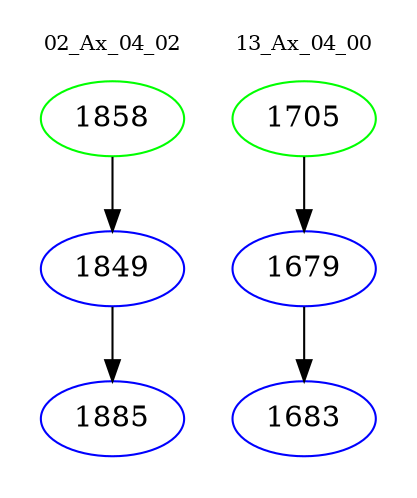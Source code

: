 digraph{
subgraph cluster_0 {
color = white
label = "02_Ax_04_02";
fontsize=10;
T0_1858 [label="1858", color="green"]
T0_1858 -> T0_1849 [color="black"]
T0_1849 [label="1849", color="blue"]
T0_1849 -> T0_1885 [color="black"]
T0_1885 [label="1885", color="blue"]
}
subgraph cluster_1 {
color = white
label = "13_Ax_04_00";
fontsize=10;
T1_1705 [label="1705", color="green"]
T1_1705 -> T1_1679 [color="black"]
T1_1679 [label="1679", color="blue"]
T1_1679 -> T1_1683 [color="black"]
T1_1683 [label="1683", color="blue"]
}
}
